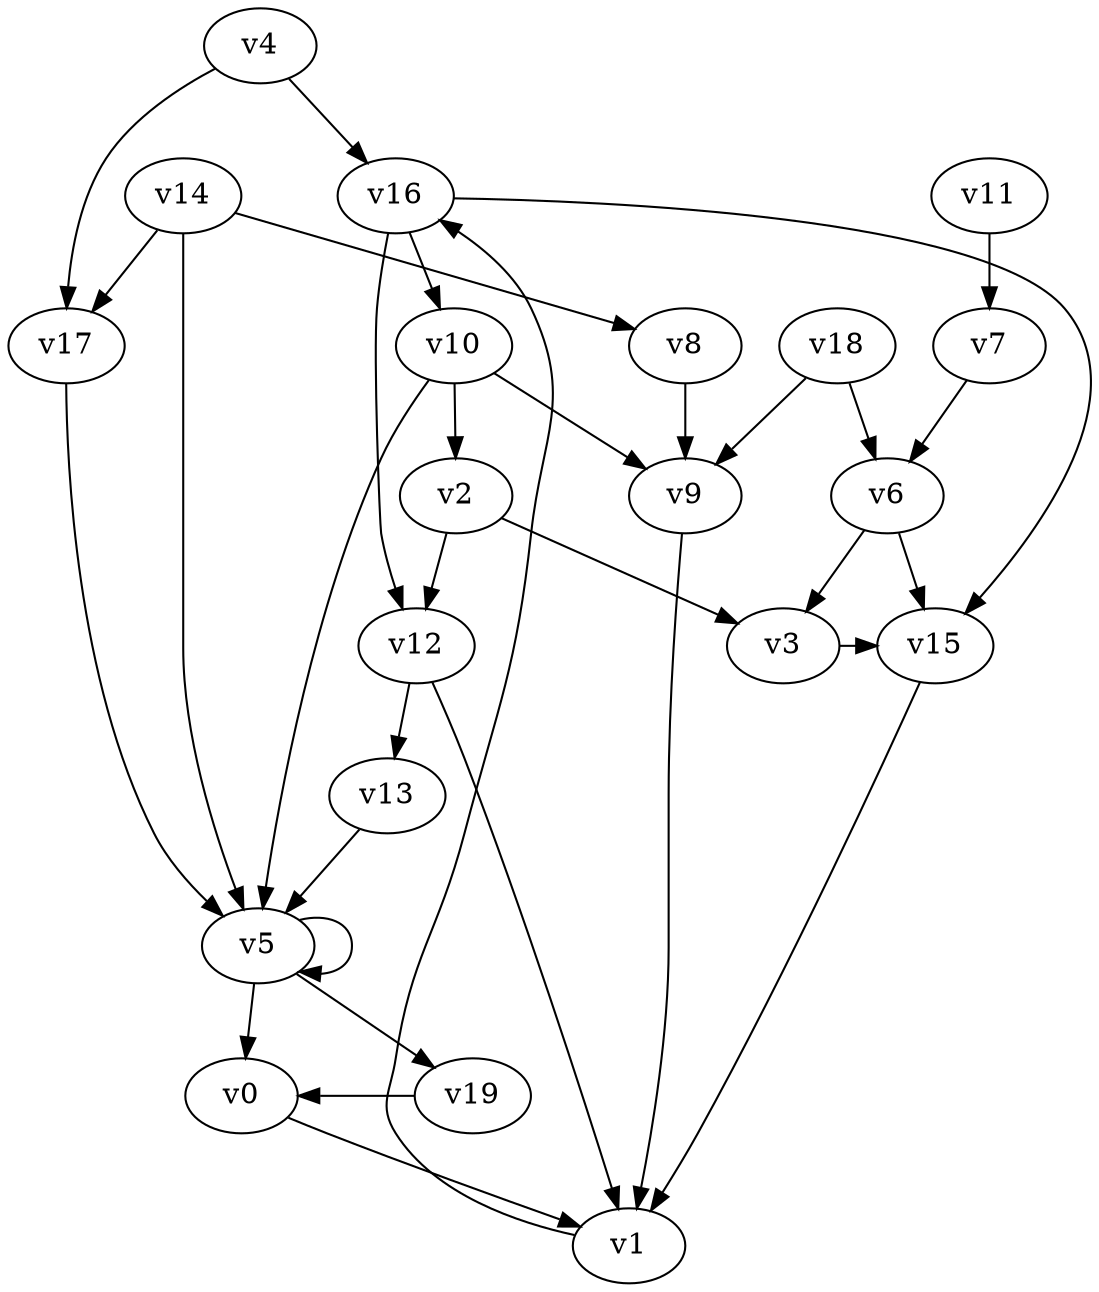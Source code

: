 // Benchmark game 18 - 20 vertices
// time_bound: 7
// targets: v3
digraph G {
    v0 [name="v0", player=1];
    v1 [name="v1", player=1];
    v2 [name="v2", player=1];
    v3 [name="v3", player=0, target=1];
    v4 [name="v4", player=1];
    v5 [name="v5", player=0];
    v6 [name="v6", player=1];
    v7 [name="v7", player=0];
    v8 [name="v8", player=1];
    v9 [name="v9", player=1];
    v10 [name="v10", player=1];
    v11 [name="v11", player=1];
    v12 [name="v12", player=0];
    v13 [name="v13", player=0];
    v14 [name="v14", player=1];
    v15 [name="v15", player=1];
    v16 [name="v16", player=0];
    v17 [name="v17", player=0];
    v18 [name="v18", player=0];
    v19 [name="v19", player=0];

    v0 -> v1;
    v1 -> v16 [constraint="t >= 1"];
    v2 -> v3;
    v3 -> v15 [constraint="t >= 1"];
    v4 -> v17;
    v5 -> v5;
    v6 -> v15;
    v7 -> v6;
    v8 -> v9;
    v9 -> v1;
    v10 -> v2;
    v11 -> v7;
    v12 -> v1;
    v13 -> v5;
    v14 -> v5;
    v15 -> v1;
    v16 -> v12;
    v17 -> v5;
    v18 -> v9;
    v19 -> v0 [constraint="t mod 2 == 1"];
    v14 -> v17;
    v16 -> v15;
    v4 -> v16;
    v14 -> v8;
    v6 -> v3;
    v10 -> v5;
    v5 -> v0;
    v10 -> v9;
    v18 -> v6;
    v5 -> v19;
    v12 -> v13;
    v16 -> v10;
    v2 -> v12;
}
